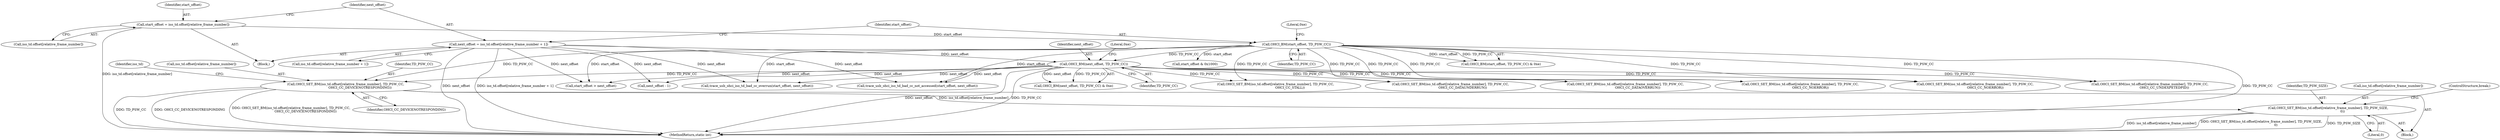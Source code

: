 digraph "0_qemu_26f670a244982335cc08943fb1ec099a2c81e42d@array" {
"1000804" [label="(Call,OHCI_SET_BM(iso_td.offset[relative_frame_number], TD_PSW_CC,\n                            OHCI_CC_DEVICENOTRESPONDING))"];
"1000409" [label="(Call,OHCI_BM(start_offset, TD_PSW_CC))"];
"1000389" [label="(Call,start_offset = iso_td.offset[relative_frame_number])"];
"1000419" [label="(Call,OHCI_BM(next_offset, TD_PSW_CC))"];
"1000396" [label="(Call,next_offset = iso_td.offset[relative_frame_number + 1])"];
"1000812" [label="(Call,OHCI_SET_BM(iso_td.offset[relative_frame_number], TD_PSW_SIZE,\n                            0))"];
"1000737" [label="(Call,OHCI_SET_BM(iso_td.offset[relative_frame_number], TD_PSW_CC,\n                    OHCI_CC_NOERROR))"];
"1000438" [label="(Call,trace_usb_ohci_iso_td_bad_cc_overrun(start_offset, next_offset))"];
"1000409" [label="(Call,OHCI_BM(start_offset, TD_PSW_CC))"];
"1000801" [label="(Block,)"];
"1000420" [label="(Identifier,next_offset)"];
"1000389" [label="(Call,start_offset = iso_td.offset[relative_frame_number])"];
"1000411" [label="(Identifier,TD_PSW_CC)"];
"1000810" [label="(Identifier,TD_PSW_CC)"];
"1000390" [label="(Identifier,start_offset)"];
"1000811" [label="(Identifier,OHCI_CC_DEVICENOTRESPONDING)"];
"1000711" [label="(Call,OHCI_SET_BM(iso_td.offset[relative_frame_number], TD_PSW_CC,\n                    OHCI_CC_NOERROR))"];
"1000424" [label="(Call,trace_usb_ohci_iso_td_bad_cc_not_accessed(start_offset, next_offset))"];
"1000825" [label="(Call,OHCI_SET_BM(iso_td.offset[relative_frame_number], TD_PSW_CC,\n                            OHCI_CC_STALL))"];
"1000110" [label="(Block,)"];
"1000765" [label="(Call,OHCI_SET_BM(iso_td.offset[relative_frame_number], TD_PSW_CC,\n                        OHCI_CC_DATAOVERRUN))"];
"1000408" [label="(Call,OHCI_BM(start_offset, TD_PSW_CC) & 0xe)"];
"1000804" [label="(Call,OHCI_SET_BM(iso_td.offset[relative_frame_number], TD_PSW_CC,\n                            OHCI_CC_DEVICENOTRESPONDING))"];
"1000815" [label="(Identifier,iso_td)"];
"1000418" [label="(Call,OHCI_BM(next_offset, TD_PSW_CC) & 0xe)"];
"1000419" [label="(Call,OHCI_BM(next_offset, TD_PSW_CC))"];
"1000397" [label="(Identifier,next_offset)"];
"1000410" [label="(Identifier,start_offset)"];
"1000805" [label="(Call,iso_td.offset[relative_frame_number])"];
"1000845" [label="(Call,OHCI_SET_BM(iso_td.offset[relative_frame_number], TD_PSW_CC,\n                            OHCI_CC_UNDEXPETEDPID))"];
"1000812" [label="(Call,OHCI_SET_BM(iso_td.offset[relative_frame_number], TD_PSW_SIZE,\n                            0))"];
"1000920" [label="(MethodReturn,static int)"];
"1000789" [label="(Call,OHCI_SET_BM(iso_td.offset[relative_frame_number], TD_PSW_CC,\n                        OHCI_CC_DATAUNDERRUN))"];
"1000412" [label="(Literal,0xe)"];
"1000445" [label="(Call,start_offset & 0x1000)"];
"1000421" [label="(Identifier,TD_PSW_CC)"];
"1000820" [label="(ControlStructure,break;)"];
"1000434" [label="(Call,start_offset > next_offset)"];
"1000396" [label="(Call,next_offset = iso_td.offset[relative_frame_number + 1])"];
"1000398" [label="(Call,iso_td.offset[relative_frame_number + 1])"];
"1000422" [label="(Literal,0xe)"];
"1000818" [label="(Identifier,TD_PSW_SIZE)"];
"1000481" [label="(Call,next_offset - 1)"];
"1000819" [label="(Literal,0)"];
"1000813" [label="(Call,iso_td.offset[relative_frame_number])"];
"1000391" [label="(Call,iso_td.offset[relative_frame_number])"];
"1000804" -> "1000801"  [label="AST: "];
"1000804" -> "1000811"  [label="CFG: "];
"1000805" -> "1000804"  [label="AST: "];
"1000810" -> "1000804"  [label="AST: "];
"1000811" -> "1000804"  [label="AST: "];
"1000815" -> "1000804"  [label="CFG: "];
"1000804" -> "1000920"  [label="DDG: TD_PSW_CC"];
"1000804" -> "1000920"  [label="DDG: OHCI_CC_DEVICENOTRESPONDING"];
"1000804" -> "1000920"  [label="DDG: OHCI_SET_BM(iso_td.offset[relative_frame_number], TD_PSW_CC,\n                            OHCI_CC_DEVICENOTRESPONDING)"];
"1000409" -> "1000804"  [label="DDG: TD_PSW_CC"];
"1000419" -> "1000804"  [label="DDG: TD_PSW_CC"];
"1000804" -> "1000812"  [label="DDG: iso_td.offset[relative_frame_number]"];
"1000409" -> "1000408"  [label="AST: "];
"1000409" -> "1000411"  [label="CFG: "];
"1000410" -> "1000409"  [label="AST: "];
"1000411" -> "1000409"  [label="AST: "];
"1000412" -> "1000409"  [label="CFG: "];
"1000409" -> "1000920"  [label="DDG: TD_PSW_CC"];
"1000409" -> "1000408"  [label="DDG: start_offset"];
"1000409" -> "1000408"  [label="DDG: TD_PSW_CC"];
"1000389" -> "1000409"  [label="DDG: start_offset"];
"1000409" -> "1000419"  [label="DDG: TD_PSW_CC"];
"1000409" -> "1000424"  [label="DDG: start_offset"];
"1000409" -> "1000434"  [label="DDG: start_offset"];
"1000409" -> "1000438"  [label="DDG: start_offset"];
"1000409" -> "1000445"  [label="DDG: start_offset"];
"1000409" -> "1000711"  [label="DDG: TD_PSW_CC"];
"1000409" -> "1000737"  [label="DDG: TD_PSW_CC"];
"1000409" -> "1000765"  [label="DDG: TD_PSW_CC"];
"1000409" -> "1000789"  [label="DDG: TD_PSW_CC"];
"1000409" -> "1000825"  [label="DDG: TD_PSW_CC"];
"1000409" -> "1000845"  [label="DDG: TD_PSW_CC"];
"1000389" -> "1000110"  [label="AST: "];
"1000389" -> "1000391"  [label="CFG: "];
"1000390" -> "1000389"  [label="AST: "];
"1000391" -> "1000389"  [label="AST: "];
"1000397" -> "1000389"  [label="CFG: "];
"1000389" -> "1000920"  [label="DDG: iso_td.offset[relative_frame_number]"];
"1000419" -> "1000418"  [label="AST: "];
"1000419" -> "1000421"  [label="CFG: "];
"1000420" -> "1000419"  [label="AST: "];
"1000421" -> "1000419"  [label="AST: "];
"1000422" -> "1000419"  [label="CFG: "];
"1000419" -> "1000920"  [label="DDG: next_offset"];
"1000419" -> "1000920"  [label="DDG: TD_PSW_CC"];
"1000419" -> "1000418"  [label="DDG: next_offset"];
"1000419" -> "1000418"  [label="DDG: TD_PSW_CC"];
"1000396" -> "1000419"  [label="DDG: next_offset"];
"1000419" -> "1000424"  [label="DDG: next_offset"];
"1000419" -> "1000434"  [label="DDG: next_offset"];
"1000419" -> "1000438"  [label="DDG: next_offset"];
"1000419" -> "1000481"  [label="DDG: next_offset"];
"1000419" -> "1000711"  [label="DDG: TD_PSW_CC"];
"1000419" -> "1000737"  [label="DDG: TD_PSW_CC"];
"1000419" -> "1000765"  [label="DDG: TD_PSW_CC"];
"1000419" -> "1000789"  [label="DDG: TD_PSW_CC"];
"1000419" -> "1000825"  [label="DDG: TD_PSW_CC"];
"1000419" -> "1000845"  [label="DDG: TD_PSW_CC"];
"1000396" -> "1000110"  [label="AST: "];
"1000396" -> "1000398"  [label="CFG: "];
"1000397" -> "1000396"  [label="AST: "];
"1000398" -> "1000396"  [label="AST: "];
"1000410" -> "1000396"  [label="CFG: "];
"1000396" -> "1000920"  [label="DDG: next_offset"];
"1000396" -> "1000920"  [label="DDG: iso_td.offset[relative_frame_number + 1]"];
"1000396" -> "1000424"  [label="DDG: next_offset"];
"1000396" -> "1000434"  [label="DDG: next_offset"];
"1000396" -> "1000438"  [label="DDG: next_offset"];
"1000396" -> "1000481"  [label="DDG: next_offset"];
"1000812" -> "1000801"  [label="AST: "];
"1000812" -> "1000819"  [label="CFG: "];
"1000813" -> "1000812"  [label="AST: "];
"1000818" -> "1000812"  [label="AST: "];
"1000819" -> "1000812"  [label="AST: "];
"1000820" -> "1000812"  [label="CFG: "];
"1000812" -> "1000920"  [label="DDG: TD_PSW_SIZE"];
"1000812" -> "1000920"  [label="DDG: iso_td.offset[relative_frame_number]"];
"1000812" -> "1000920"  [label="DDG: OHCI_SET_BM(iso_td.offset[relative_frame_number], TD_PSW_SIZE,\n                            0)"];
}
